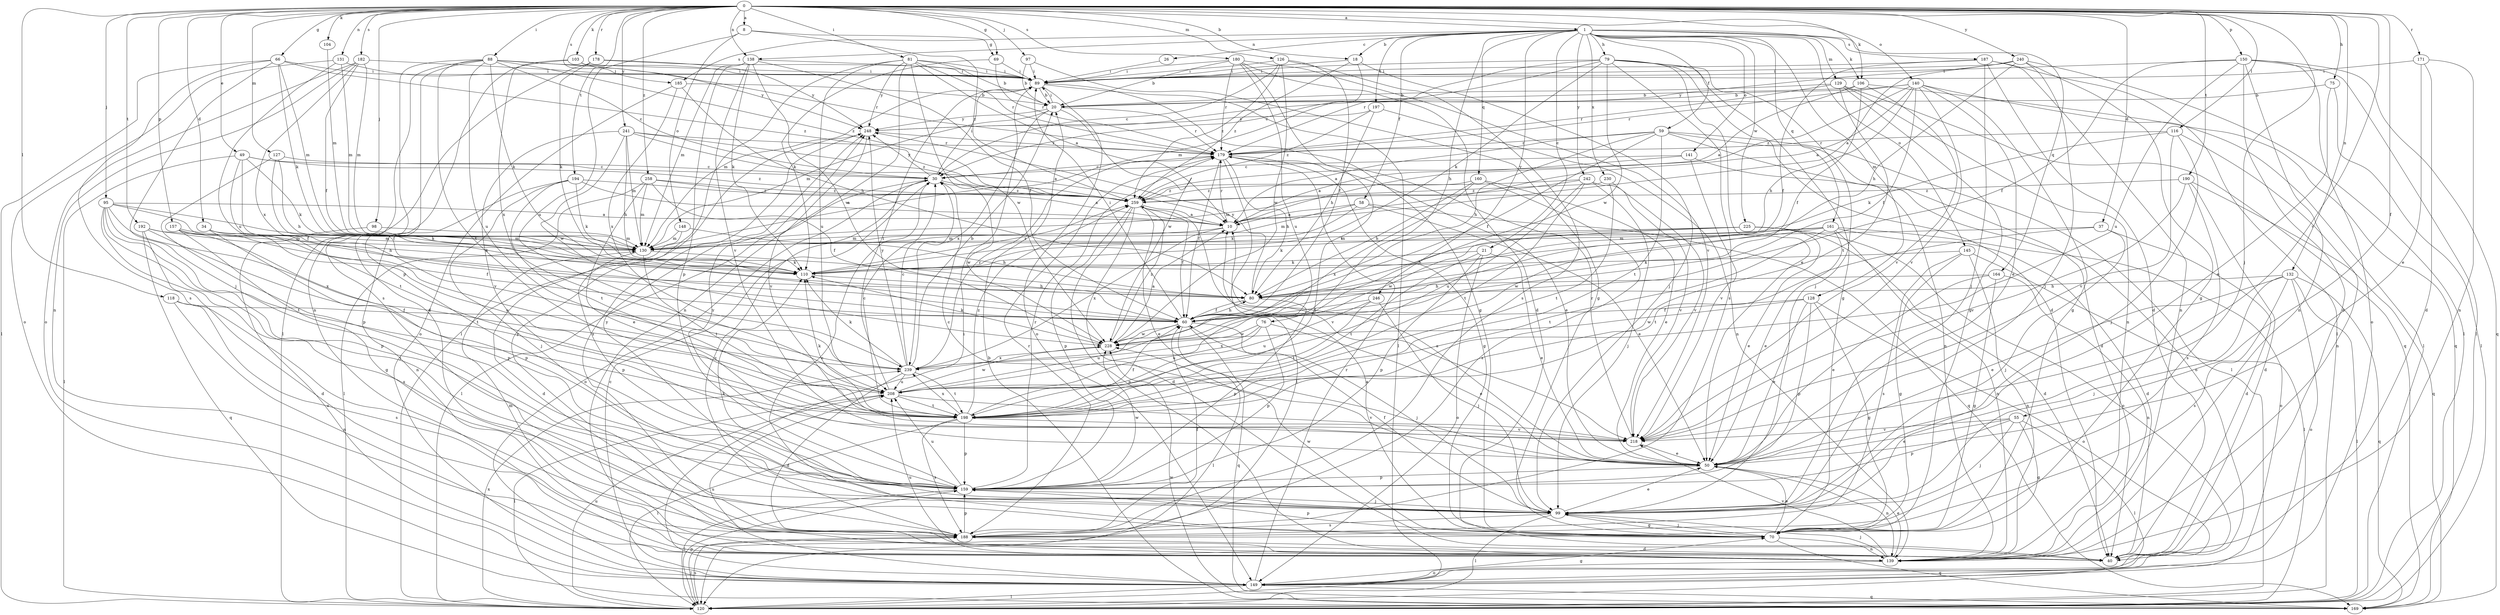 strict digraph  {
0;
1;
8;
10;
18;
20;
21;
26;
30;
34;
37;
40;
49;
50;
55;
58;
59;
60;
66;
69;
70;
75;
76;
79;
80;
81;
88;
89;
95;
97;
98;
99;
103;
104;
106;
110;
116;
118;
120;
126;
127;
128;
129;
130;
131;
132;
138;
139;
140;
141;
145;
148;
149;
150;
157;
159;
160;
161;
164;
169;
171;
178;
179;
180;
182;
185;
187;
188;
190;
192;
194;
197;
198;
208;
218;
225;
228;
230;
239;
240;
241;
242;
246;
248;
258;
259;
0 -> 1  [label=a];
0 -> 8  [label=a];
0 -> 18  [label=b];
0 -> 34  [label=d];
0 -> 37  [label=d];
0 -> 49  [label=e];
0 -> 55  [label=f];
0 -> 66  [label=g];
0 -> 69  [label=g];
0 -> 75  [label=h];
0 -> 81  [label=i];
0 -> 88  [label=i];
0 -> 95  [label=j];
0 -> 97  [label=j];
0 -> 98  [label=j];
0 -> 99  [label=j];
0 -> 103  [label=k];
0 -> 104  [label=k];
0 -> 106  [label=k];
0 -> 116  [label=l];
0 -> 118  [label=l];
0 -> 126  [label=m];
0 -> 127  [label=m];
0 -> 131  [label=n];
0 -> 132  [label=n];
0 -> 138  [label=n];
0 -> 140  [label=o];
0 -> 150  [label=p];
0 -> 157  [label=p];
0 -> 171  [label=r];
0 -> 178  [label=r];
0 -> 180  [label=s];
0 -> 182  [label=s];
0 -> 185  [label=s];
0 -> 190  [label=t];
0 -> 192  [label=t];
0 -> 194  [label=t];
0 -> 218  [label=v];
0 -> 240  [label=y];
0 -> 241  [label=y];
0 -> 258  [label=z];
1 -> 18  [label=b];
1 -> 21  [label=c];
1 -> 26  [label=c];
1 -> 58  [label=f];
1 -> 59  [label=f];
1 -> 76  [label=h];
1 -> 79  [label=h];
1 -> 106  [label=k];
1 -> 128  [label=m];
1 -> 129  [label=m];
1 -> 138  [label=n];
1 -> 141  [label=o];
1 -> 145  [label=o];
1 -> 160  [label=q];
1 -> 161  [label=q];
1 -> 164  [label=q];
1 -> 185  [label=s];
1 -> 187  [label=s];
1 -> 197  [label=t];
1 -> 225  [label=w];
1 -> 230  [label=x];
1 -> 242  [label=y];
1 -> 246  [label=y];
8 -> 69  [label=g];
8 -> 148  [label=o];
8 -> 208  [label=u];
8 -> 259  [label=z];
10 -> 130  [label=m];
10 -> 179  [label=r];
10 -> 239  [label=x];
18 -> 89  [label=i];
18 -> 99  [label=j];
18 -> 130  [label=m];
18 -> 259  [label=z];
20 -> 89  [label=i];
20 -> 130  [label=m];
20 -> 179  [label=r];
20 -> 228  [label=w];
20 -> 239  [label=x];
20 -> 248  [label=y];
21 -> 50  [label=e];
21 -> 110  [label=k];
21 -> 149  [label=o];
21 -> 159  [label=p];
21 -> 198  [label=t];
26 -> 89  [label=i];
30 -> 89  [label=i];
30 -> 120  [label=l];
30 -> 149  [label=o];
30 -> 228  [label=w];
30 -> 248  [label=y];
30 -> 259  [label=z];
34 -> 130  [label=m];
34 -> 159  [label=p];
34 -> 208  [label=u];
37 -> 40  [label=d];
37 -> 99  [label=j];
37 -> 130  [label=m];
37 -> 198  [label=t];
49 -> 30  [label=c];
49 -> 60  [label=f];
49 -> 110  [label=k];
49 -> 120  [label=l];
49 -> 198  [label=t];
49 -> 259  [label=z];
50 -> 10  [label=a];
50 -> 30  [label=c];
50 -> 139  [label=n];
50 -> 159  [label=p];
55 -> 50  [label=e];
55 -> 70  [label=g];
55 -> 99  [label=j];
55 -> 120  [label=l];
55 -> 159  [label=p];
55 -> 218  [label=v];
58 -> 10  [label=a];
58 -> 50  [label=e];
58 -> 110  [label=k];
58 -> 130  [label=m];
58 -> 169  [label=q];
59 -> 10  [label=a];
59 -> 40  [label=d];
59 -> 60  [label=f];
59 -> 80  [label=h];
59 -> 120  [label=l];
59 -> 139  [label=n];
59 -> 179  [label=r];
59 -> 198  [label=t];
60 -> 80  [label=h];
60 -> 89  [label=i];
60 -> 99  [label=j];
60 -> 120  [label=l];
60 -> 169  [label=q];
60 -> 208  [label=u];
60 -> 228  [label=w];
66 -> 89  [label=i];
66 -> 99  [label=j];
66 -> 110  [label=k];
66 -> 120  [label=l];
66 -> 130  [label=m];
66 -> 188  [label=s];
66 -> 259  [label=z];
69 -> 89  [label=i];
69 -> 110  [label=k];
69 -> 179  [label=r];
70 -> 10  [label=a];
70 -> 30  [label=c];
70 -> 50  [label=e];
70 -> 99  [label=j];
70 -> 139  [label=n];
70 -> 159  [label=p];
70 -> 169  [label=q];
70 -> 228  [label=w];
75 -> 20  [label=b];
75 -> 50  [label=e];
75 -> 120  [label=l];
76 -> 50  [label=e];
76 -> 159  [label=p];
76 -> 208  [label=u];
76 -> 228  [label=w];
76 -> 239  [label=x];
79 -> 30  [label=c];
79 -> 40  [label=d];
79 -> 50  [label=e];
79 -> 70  [label=g];
79 -> 89  [label=i];
79 -> 99  [label=j];
79 -> 110  [label=k];
79 -> 179  [label=r];
79 -> 188  [label=s];
79 -> 228  [label=w];
80 -> 60  [label=f];
80 -> 159  [label=p];
80 -> 248  [label=y];
81 -> 10  [label=a];
81 -> 20  [label=b];
81 -> 89  [label=i];
81 -> 120  [label=l];
81 -> 139  [label=n];
81 -> 179  [label=r];
81 -> 208  [label=u];
81 -> 228  [label=w];
81 -> 248  [label=y];
88 -> 30  [label=c];
88 -> 89  [label=i];
88 -> 110  [label=k];
88 -> 139  [label=n];
88 -> 159  [label=p];
88 -> 179  [label=r];
88 -> 188  [label=s];
88 -> 198  [label=t];
88 -> 208  [label=u];
88 -> 259  [label=z];
89 -> 20  [label=b];
89 -> 70  [label=g];
89 -> 120  [label=l];
89 -> 130  [label=m];
89 -> 149  [label=o];
95 -> 10  [label=a];
95 -> 70  [label=g];
95 -> 80  [label=h];
95 -> 99  [label=j];
95 -> 110  [label=k];
95 -> 159  [label=p];
95 -> 198  [label=t];
95 -> 239  [label=x];
97 -> 20  [label=b];
97 -> 70  [label=g];
97 -> 89  [label=i];
98 -> 130  [label=m];
98 -> 149  [label=o];
99 -> 50  [label=e];
99 -> 60  [label=f];
99 -> 70  [label=g];
99 -> 110  [label=k];
99 -> 120  [label=l];
99 -> 188  [label=s];
99 -> 248  [label=y];
103 -> 40  [label=d];
103 -> 89  [label=i];
103 -> 239  [label=x];
103 -> 248  [label=y];
104 -> 130  [label=m];
106 -> 10  [label=a];
106 -> 20  [label=b];
106 -> 60  [label=f];
106 -> 169  [label=q];
106 -> 218  [label=v];
110 -> 80  [label=h];
110 -> 259  [label=z];
116 -> 99  [label=j];
116 -> 110  [label=k];
116 -> 139  [label=n];
116 -> 179  [label=r];
116 -> 218  [label=v];
118 -> 60  [label=f];
118 -> 139  [label=n];
118 -> 188  [label=s];
120 -> 159  [label=p];
120 -> 188  [label=s];
120 -> 208  [label=u];
120 -> 239  [label=x];
126 -> 30  [label=c];
126 -> 60  [label=f];
126 -> 89  [label=i];
126 -> 188  [label=s];
126 -> 228  [label=w];
126 -> 259  [label=z];
127 -> 30  [label=c];
127 -> 60  [label=f];
127 -> 80  [label=h];
127 -> 159  [label=p];
128 -> 50  [label=e];
128 -> 60  [label=f];
128 -> 70  [label=g];
128 -> 149  [label=o];
128 -> 159  [label=p];
128 -> 228  [label=w];
129 -> 20  [label=b];
129 -> 70  [label=g];
129 -> 139  [label=n];
129 -> 169  [label=q];
129 -> 179  [label=r];
129 -> 198  [label=t];
130 -> 110  [label=k];
130 -> 159  [label=p];
130 -> 198  [label=t];
131 -> 89  [label=i];
131 -> 130  [label=m];
131 -> 149  [label=o];
131 -> 208  [label=u];
132 -> 50  [label=e];
132 -> 80  [label=h];
132 -> 99  [label=j];
132 -> 120  [label=l];
132 -> 149  [label=o];
132 -> 169  [label=q];
132 -> 188  [label=s];
138 -> 60  [label=f];
138 -> 89  [label=i];
138 -> 110  [label=k];
138 -> 130  [label=m];
138 -> 159  [label=p];
138 -> 218  [label=v];
138 -> 228  [label=w];
139 -> 50  [label=e];
139 -> 99  [label=j];
139 -> 130  [label=m];
139 -> 149  [label=o];
139 -> 208  [label=u];
139 -> 218  [label=v];
140 -> 10  [label=a];
140 -> 20  [label=b];
140 -> 50  [label=e];
140 -> 60  [label=f];
140 -> 70  [label=g];
140 -> 80  [label=h];
140 -> 120  [label=l];
140 -> 179  [label=r];
140 -> 218  [label=v];
140 -> 259  [label=z];
141 -> 10  [label=a];
141 -> 30  [label=c];
141 -> 149  [label=o];
141 -> 218  [label=v];
145 -> 70  [label=g];
145 -> 110  [label=k];
145 -> 120  [label=l];
145 -> 139  [label=n];
145 -> 188  [label=s];
148 -> 40  [label=d];
148 -> 80  [label=h];
148 -> 130  [label=m];
149 -> 30  [label=c];
149 -> 70  [label=g];
149 -> 89  [label=i];
149 -> 120  [label=l];
149 -> 169  [label=q];
149 -> 179  [label=r];
149 -> 208  [label=u];
150 -> 40  [label=d];
150 -> 60  [label=f];
150 -> 89  [label=i];
150 -> 120  [label=l];
150 -> 139  [label=n];
150 -> 149  [label=o];
150 -> 169  [label=q];
150 -> 208  [label=u];
157 -> 60  [label=f];
157 -> 130  [label=m];
157 -> 188  [label=s];
157 -> 198  [label=t];
159 -> 99  [label=j];
159 -> 120  [label=l];
159 -> 179  [label=r];
159 -> 208  [label=u];
159 -> 228  [label=w];
159 -> 248  [label=y];
160 -> 50  [label=e];
160 -> 80  [label=h];
160 -> 188  [label=s];
160 -> 239  [label=x];
160 -> 259  [label=z];
161 -> 40  [label=d];
161 -> 50  [label=e];
161 -> 80  [label=h];
161 -> 130  [label=m];
161 -> 139  [label=n];
161 -> 149  [label=o];
161 -> 198  [label=t];
161 -> 228  [label=w];
164 -> 50  [label=e];
164 -> 70  [label=g];
164 -> 80  [label=h];
164 -> 139  [label=n];
169 -> 20  [label=b];
169 -> 228  [label=w];
171 -> 40  [label=d];
171 -> 50  [label=e];
171 -> 89  [label=i];
171 -> 139  [label=n];
178 -> 89  [label=i];
178 -> 110  [label=k];
178 -> 120  [label=l];
178 -> 248  [label=y];
179 -> 30  [label=c];
179 -> 50  [label=e];
179 -> 60  [label=f];
179 -> 70  [label=g];
179 -> 80  [label=h];
179 -> 120  [label=l];
180 -> 20  [label=b];
180 -> 40  [label=d];
180 -> 89  [label=i];
180 -> 179  [label=r];
180 -> 198  [label=t];
180 -> 208  [label=u];
180 -> 218  [label=v];
182 -> 60  [label=f];
182 -> 89  [label=i];
182 -> 130  [label=m];
182 -> 139  [label=n];
182 -> 149  [label=o];
182 -> 239  [label=x];
185 -> 20  [label=b];
185 -> 80  [label=h];
185 -> 149  [label=o];
185 -> 239  [label=x];
187 -> 40  [label=d];
187 -> 60  [label=f];
187 -> 89  [label=i];
187 -> 99  [label=j];
187 -> 120  [label=l];
187 -> 139  [label=n];
188 -> 30  [label=c];
188 -> 40  [label=d];
188 -> 60  [label=f];
188 -> 120  [label=l];
188 -> 159  [label=p];
188 -> 179  [label=r];
188 -> 248  [label=y];
190 -> 40  [label=d];
190 -> 169  [label=q];
190 -> 188  [label=s];
190 -> 218  [label=v];
190 -> 259  [label=z];
192 -> 40  [label=d];
192 -> 110  [label=k];
192 -> 130  [label=m];
192 -> 159  [label=p];
192 -> 169  [label=q];
194 -> 10  [label=a];
194 -> 99  [label=j];
194 -> 110  [label=k];
194 -> 139  [label=n];
194 -> 198  [label=t];
194 -> 259  [label=z];
197 -> 80  [label=h];
197 -> 139  [label=n];
197 -> 248  [label=y];
197 -> 259  [label=z];
198 -> 30  [label=c];
198 -> 60  [label=f];
198 -> 110  [label=k];
198 -> 120  [label=l];
198 -> 159  [label=p];
198 -> 188  [label=s];
198 -> 218  [label=v];
198 -> 239  [label=x];
198 -> 259  [label=z];
208 -> 89  [label=i];
208 -> 120  [label=l];
208 -> 198  [label=t];
208 -> 218  [label=v];
208 -> 228  [label=w];
218 -> 50  [label=e];
218 -> 179  [label=r];
225 -> 40  [label=d];
225 -> 50  [label=e];
225 -> 110  [label=k];
225 -> 130  [label=m];
225 -> 149  [label=o];
225 -> 228  [label=w];
228 -> 10  [label=a];
228 -> 110  [label=k];
228 -> 239  [label=x];
228 -> 259  [label=z];
230 -> 198  [label=t];
230 -> 218  [label=v];
230 -> 259  [label=z];
239 -> 20  [label=b];
239 -> 30  [label=c];
239 -> 40  [label=d];
239 -> 110  [label=k];
239 -> 179  [label=r];
239 -> 198  [label=t];
239 -> 208  [label=u];
239 -> 248  [label=y];
240 -> 10  [label=a];
240 -> 70  [label=g];
240 -> 80  [label=h];
240 -> 89  [label=i];
240 -> 99  [label=j];
240 -> 120  [label=l];
240 -> 248  [label=y];
241 -> 10  [label=a];
241 -> 80  [label=h];
241 -> 130  [label=m];
241 -> 179  [label=r];
241 -> 218  [label=v];
241 -> 228  [label=w];
241 -> 259  [label=z];
242 -> 99  [label=j];
242 -> 130  [label=m];
242 -> 198  [label=t];
242 -> 208  [label=u];
242 -> 218  [label=v];
242 -> 259  [label=z];
246 -> 60  [label=f];
246 -> 99  [label=j];
246 -> 198  [label=t];
246 -> 208  [label=u];
248 -> 179  [label=r];
248 -> 188  [label=s];
248 -> 218  [label=v];
258 -> 10  [label=a];
258 -> 50  [label=e];
258 -> 60  [label=f];
258 -> 120  [label=l];
258 -> 130  [label=m];
258 -> 259  [label=z];
259 -> 10  [label=a];
259 -> 40  [label=d];
259 -> 50  [label=e];
259 -> 60  [label=f];
259 -> 139  [label=n];
259 -> 159  [label=p];
259 -> 218  [label=v];
}
